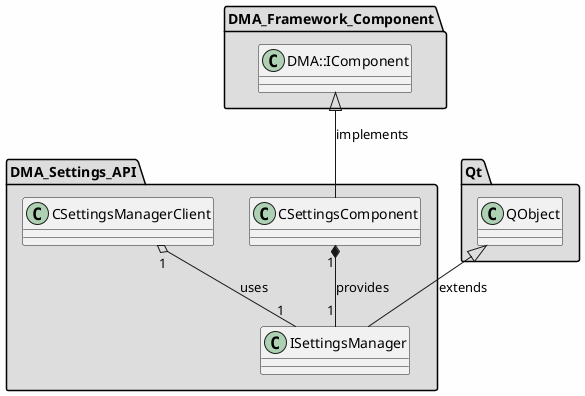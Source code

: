 
@startuml

skinparam backgroundColor #FEFEFE
skinparam wrapWidth 600
package "DMA_Framework_Component" #DDDDDD
{

class "DMA::IComponent"
{
}

}

package "DMA_Settings_API" #DDDDDD
{

class "CSettingsComponent"
{
}

class "CSettingsManagerClient"
{
}

class "ISettingsManager"
{
}

}

package "Qt" #DDDDDD
{

class "QObject"
{
}

}

'====================Inheritance section====================
DMA::IComponent <|-- CSettingsComponent : implements
QObject <|-- ISettingsManager : extends

'====================Dependencies section====================
CSettingsComponent "1" *-- "1" ISettingsManager : provides
CSettingsManagerClient "1" o-- "1" ISettingsManager : uses

@enduml